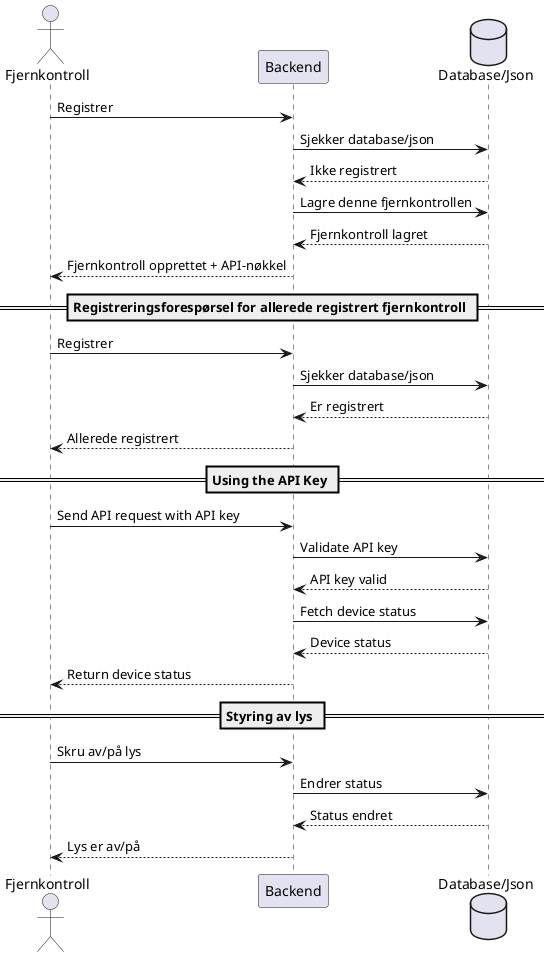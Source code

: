 @startuml
actor GUI as "Fjernkontroll"
participant Backend
database Data as "Database/Json"

GUI -> Backend: Registrer
Backend -> Data: Sjekker database/json
Data --> Backend: Ikke registrert
Backend -> Data: Lagre denne fjernkontrollen
Data --> Backend: Fjernkontroll lagret
Backend --> GUI: Fjernkontroll opprettet + API-nøkkel

== Registreringsforespørsel for allerede registrert fjernkontroll ==
GUI -> Backend: Registrer
Backend -> Data: Sjekker database/json
Data --> Backend: Er registrert
Backend --> GUI: Allerede registrert

== Using the API Key ==
GUI -> Backend: Send API request with API key
Backend -> Data: Validate API key
Data --> Backend: API key valid
Backend -> Data: Fetch device status
Data --> Backend: Device status
Backend --> GUI: Return device status

== Styring av lys ==
GUI -> Backend: Skru av/på lys
Backend -> Data: Endrer status
Data --> Backend: Status endret
Backend --> GUI: Lys er av/på
@enduml
